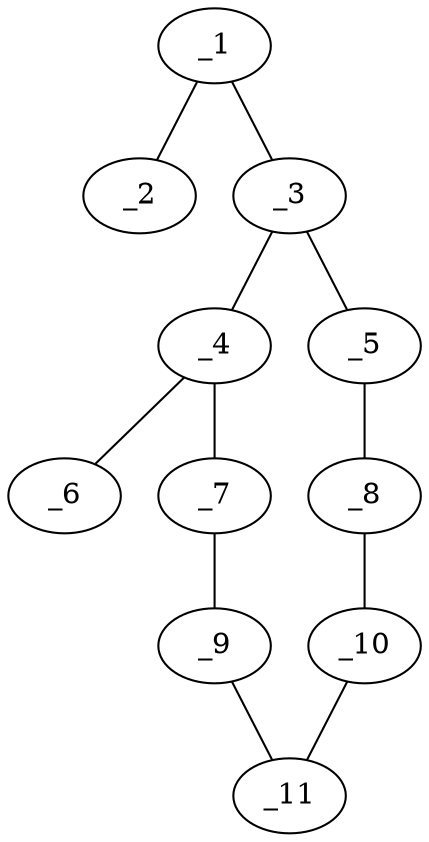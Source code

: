 graph molid16448 {
	_1	 [charge=0,
		chem=1,
		symbol="C  ",
		x="5.6131",
		y="0.1622"];
	_2	 [charge=0,
		chem=2,
		symbol="O  ",
		x="6.1131",
		y="1.0282"];
	_1 -- _2	 [valence=1];
	_3	 [charge=0,
		chem=1,
		symbol="C  ",
		x="4.6131",
		y="0.1622"];
	_1 -- _3	 [valence=1];
	_4	 [charge=0,
		chem=4,
		symbol="N  ",
		x="4.2304",
		y="-0.7617"];
	_3 -- _4	 [valence=1];
	_5	 [charge=0,
		chem=1,
		symbol="C  ",
		x="4.2304",
		y="1.0861"];
	_3 -- _5	 [valence=1];
	_6	 [charge=0,
		chem=1,
		symbol="C  ",
		x="4.9376",
		y="-1.4688"];
	_4 -- _6	 [valence=1];
	_7	 [charge=0,
		chem=1,
		symbol="C  ",
		x="3.3066",
		y="-1.1444"];
	_4 -- _7	 [valence=1];
	_8	 [charge=0,
		chem=1,
		symbol="C  ",
		x="3.3066",
		y="1.4688"];
	_5 -- _8	 [valence=1];
	_9	 [charge=0,
		chem=1,
		symbol="C  ",
		x="2.3827",
		y="-0.7617"];
	_7 -- _9	 [valence=1];
	_10	 [charge=0,
		chem=1,
		symbol="C  ",
		x="2.3827",
		y="1.0861"];
	_8 -- _10	 [valence=1];
	_11	 [charge=0,
		chem=1,
		symbol="C  ",
		x=2,
		y="0.1622"];
	_9 -- _11	 [valence=1];
	_10 -- _11	 [valence=1];
}
